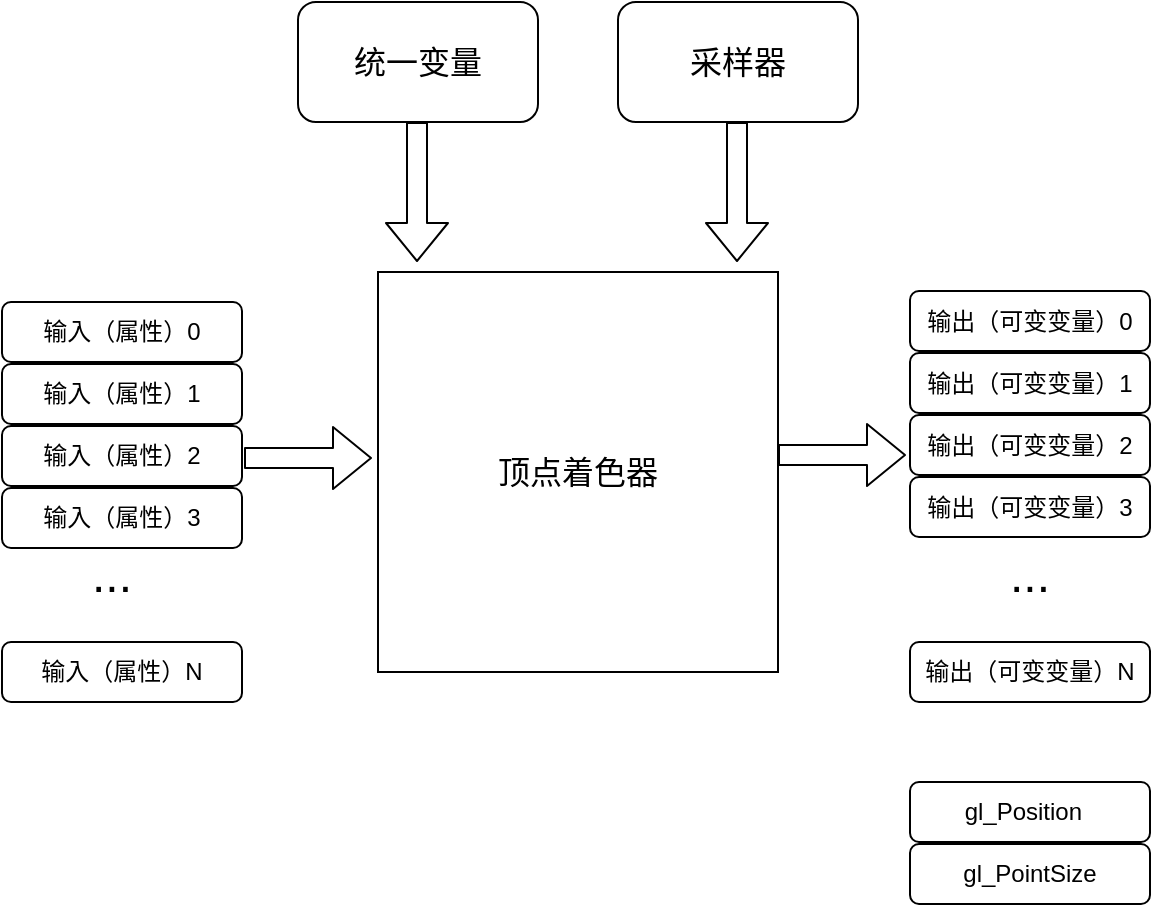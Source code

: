 <mxfile version="10.5.4" type="device"><diagram id="o6ZkOtwbTyPWRML8F802" name="Page-1"><mxGraphModel dx="1394" dy="746" grid="1" gridSize="10" guides="1" tooltips="1" connect="1" arrows="1" fold="1" page="1" pageScale="1" pageWidth="827" pageHeight="1169" math="0" shadow="0"><root><mxCell id="0"/><mxCell id="1" parent="0"/><mxCell id="HuzpLhSsnEHT9BLPJJEM-1" value="&lt;font style=&quot;font-size: 16px&quot;&gt;统一变量&lt;/font&gt;" style="rounded=1;whiteSpace=wrap;html=1;fontSize=16;" vertex="1" parent="1"><mxGeometry x="240" y="120" width="120" height="60" as="geometry"/></mxCell><mxCell id="HuzpLhSsnEHT9BLPJJEM-2" value="&lt;font style=&quot;font-size: 16px&quot;&gt;采样器&lt;/font&gt;" style="rounded=1;whiteSpace=wrap;html=1;" vertex="1" parent="1"><mxGeometry x="400" y="120" width="120" height="60" as="geometry"/></mxCell><mxCell id="HuzpLhSsnEHT9BLPJJEM-3" value="&lt;font style=&quot;font-size: 12px&quot;&gt;输入（属性）0&lt;/font&gt;" style="rounded=1;whiteSpace=wrap;html=1;" vertex="1" parent="1"><mxGeometry x="92" y="270" width="120" height="30" as="geometry"/></mxCell><mxCell id="HuzpLhSsnEHT9BLPJJEM-4" value="&lt;font style=&quot;font-size: 16px&quot;&gt;顶点着色器&lt;/font&gt;" style="whiteSpace=wrap;html=1;aspect=fixed;" vertex="1" parent="1"><mxGeometry x="280" y="255" width="200" height="200" as="geometry"/></mxCell><mxCell id="HuzpLhSsnEHT9BLPJJEM-6" value="" style="shape=flexArrow;endArrow=classic;html=1;exitX=0.5;exitY=1;exitDx=0;exitDy=0;" edge="1" parent="1"><mxGeometry width="50" height="50" relative="1" as="geometry"><mxPoint x="459.5" y="180" as="sourcePoint"/><mxPoint x="459.5" y="250" as="targetPoint"/></mxGeometry></mxCell><mxCell id="HuzpLhSsnEHT9BLPJJEM-7" value="" style="shape=flexArrow;endArrow=classic;html=1;exitX=0.5;exitY=1;exitDx=0;exitDy=0;" edge="1" parent="1"><mxGeometry width="50" height="50" relative="1" as="geometry"><mxPoint x="299.5" y="180" as="sourcePoint"/><mxPoint x="299.5" y="250" as="targetPoint"/></mxGeometry></mxCell><mxCell id="HuzpLhSsnEHT9BLPJJEM-8" value="&lt;span&gt;输入（属性）1&lt;/span&gt;" style="rounded=1;whiteSpace=wrap;html=1;" vertex="1" parent="1"><mxGeometry x="92" y="301" width="120" height="30" as="geometry"/></mxCell><mxCell id="HuzpLhSsnEHT9BLPJJEM-9" value="&lt;span&gt;输入（属性）2&lt;/span&gt;" style="rounded=1;whiteSpace=wrap;html=1;" vertex="1" parent="1"><mxGeometry x="92" y="332" width="120" height="30" as="geometry"/></mxCell><mxCell id="HuzpLhSsnEHT9BLPJJEM-10" value="&lt;span&gt;输入（属性）3&lt;/span&gt;" style="rounded=1;whiteSpace=wrap;html=1;" vertex="1" parent="1"><mxGeometry x="92" y="363" width="120" height="30" as="geometry"/></mxCell><mxCell id="HuzpLhSsnEHT9BLPJJEM-11" value="输出（可变变量）0" style="rounded=1;whiteSpace=wrap;html=1;" vertex="1" parent="1"><mxGeometry x="546" y="264.5" width="120" height="30" as="geometry"/></mxCell><mxCell id="HuzpLhSsnEHT9BLPJJEM-12" value="&lt;span&gt;输出（可变变量）1&lt;/span&gt;" style="rounded=1;whiteSpace=wrap;html=1;" vertex="1" parent="1"><mxGeometry x="546" y="295.5" width="120" height="30" as="geometry"/></mxCell><mxCell id="HuzpLhSsnEHT9BLPJJEM-13" value="&lt;span&gt;输出（可变变量）2&lt;/span&gt;" style="rounded=1;whiteSpace=wrap;html=1;" vertex="1" parent="1"><mxGeometry x="546" y="326.5" width="120" height="30" as="geometry"/></mxCell><mxCell id="HuzpLhSsnEHT9BLPJJEM-14" value="&lt;span&gt;输出（可变变量）3&lt;/span&gt;" style="rounded=1;whiteSpace=wrap;html=1;" vertex="1" parent="1"><mxGeometry x="546" y="357.5" width="120" height="30" as="geometry"/></mxCell><mxCell id="HuzpLhSsnEHT9BLPJJEM-15" value="&lt;span&gt;输入（属性）N&lt;/span&gt;" style="rounded=1;whiteSpace=wrap;html=1;" vertex="1" parent="1"><mxGeometry x="92" y="440" width="120" height="30" as="geometry"/></mxCell><mxCell id="HuzpLhSsnEHT9BLPJJEM-16" value="&lt;span&gt;输出（可变变量）N&lt;/span&gt;" style="rounded=1;whiteSpace=wrap;html=1;" vertex="1" parent="1"><mxGeometry x="546" y="440" width="120" height="30" as="geometry"/></mxCell><mxCell id="HuzpLhSsnEHT9BLPJJEM-17" value="&lt;font style=&quot;font-size: 24px&quot;&gt;...&lt;/font&gt;" style="text;html=1;strokeColor=none;fillColor=none;align=center;verticalAlign=middle;whiteSpace=wrap;rounded=0;" vertex="1" parent="1"><mxGeometry x="127" y="396.5" width="40" height="20" as="geometry"/></mxCell><mxCell id="HuzpLhSsnEHT9BLPJJEM-18" value="&lt;font style=&quot;font-size: 24px&quot;&gt;...&lt;/font&gt;" style="text;html=1;strokeColor=none;fillColor=none;align=center;verticalAlign=middle;whiteSpace=wrap;rounded=0;" vertex="1" parent="1"><mxGeometry x="586" y="396.5" width="40" height="20" as="geometry"/></mxCell><mxCell id="HuzpLhSsnEHT9BLPJJEM-19" value="gl_Position&amp;nbsp;&amp;nbsp;" style="rounded=1;whiteSpace=wrap;html=1;" vertex="1" parent="1"><mxGeometry x="546" y="510" width="120" height="30" as="geometry"/></mxCell><mxCell id="HuzpLhSsnEHT9BLPJJEM-20" value="gl_PointSize" style="rounded=1;whiteSpace=wrap;html=1;" vertex="1" parent="1"><mxGeometry x="546" y="541" width="120" height="30" as="geometry"/></mxCell><mxCell id="HuzpLhSsnEHT9BLPJJEM-28" value="" style="shape=flexArrow;endArrow=classic;html=1;exitX=1;exitY=0.5;exitDx=0;exitDy=0;entryX=-0.02;entryY=0.465;entryDx=0;entryDy=0;entryPerimeter=0;" edge="1" parent="1"><mxGeometry width="50" height="50" relative="1" as="geometry"><mxPoint x="213" y="348" as="sourcePoint"/><mxPoint x="277" y="348" as="targetPoint"/></mxGeometry></mxCell><mxCell id="HuzpLhSsnEHT9BLPJJEM-30" value="" style="shape=flexArrow;endArrow=classic;html=1;exitX=1;exitY=0.5;exitDx=0;exitDy=0;entryX=-0.02;entryY=0.465;entryDx=0;entryDy=0;entryPerimeter=0;" edge="1" parent="1"><mxGeometry width="50" height="50" relative="1" as="geometry"><mxPoint x="480" y="346.5" as="sourcePoint"/><mxPoint x="544" y="346.5" as="targetPoint"/></mxGeometry></mxCell></root></mxGraphModel></diagram></mxfile>